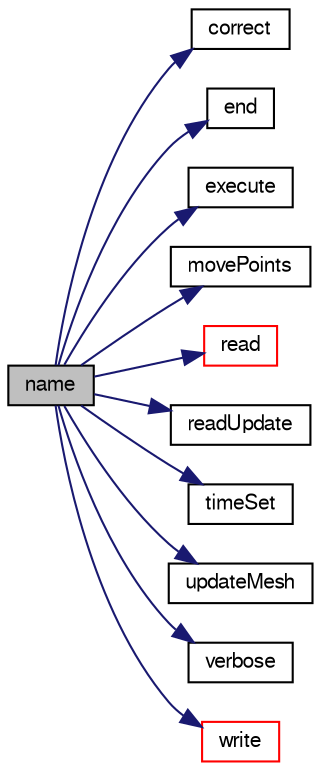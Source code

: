 digraph "name"
{
  bgcolor="transparent";
  edge [fontname="FreeSans",fontsize="10",labelfontname="FreeSans",labelfontsize="10"];
  node [fontname="FreeSans",fontsize="10",shape=record];
  rankdir="LR";
  Node7 [label="name",height=0.2,width=0.4,color="black", fillcolor="grey75", style="filled", fontcolor="black"];
  Node7 -> Node8 [color="midnightblue",fontsize="10",style="solid",fontname="FreeSans"];
  Node8 [label="correct",height=0.2,width=0.4,color="black",URL="$a29322.html#a3ae44b28050c3aa494c1d8e18cf618c1",tooltip="Correct for mesh changes. "];
  Node7 -> Node9 [color="midnightblue",fontsize="10",style="solid",fontname="FreeSans"];
  Node9 [label="end",height=0.2,width=0.4,color="black",URL="$a29322.html#aaf81d3fdaf258088d7692fa70cece087",tooltip="Execute at the final time-loop, currently does nothing. "];
  Node7 -> Node10 [color="midnightblue",fontsize="10",style="solid",fontname="FreeSans"];
  Node10 [label="execute",height=0.2,width=0.4,color="black",URL="$a29322.html#a61af3e60b94ae3e748f6fbac1e794af7",tooltip="Execute, currently does nothing. "];
  Node7 -> Node11 [color="midnightblue",fontsize="10",style="solid",fontname="FreeSans"];
  Node11 [label="movePoints",height=0.2,width=0.4,color="black",URL="$a29322.html#aa414dddde48d2a3eb6ac5df618faea9f",tooltip="Update for mesh point-motion. "];
  Node7 -> Node12 [color="midnightblue",fontsize="10",style="solid",fontname="FreeSans"];
  Node12 [label="read",height=0.2,width=0.4,color="red",URL="$a29322.html#aa9b8764750bd9ff67ca32b6551dc7847",tooltip="Read the sampledSets. "];
  Node7 -> Node315 [color="midnightblue",fontsize="10",style="solid",fontname="FreeSans"];
  Node315 [label="readUpdate",height=0.2,width=0.4,color="black",URL="$a29322.html#ac4993106bbfb0217722aa2be0a56080e",tooltip="Update for changes of mesh due to readUpdate. "];
  Node7 -> Node316 [color="midnightblue",fontsize="10",style="solid",fontname="FreeSans"];
  Node316 [label="timeSet",height=0.2,width=0.4,color="black",URL="$a29322.html#a9637c56f3ddc45f3ce62ec07dbe2228f",tooltip="Called when time was set at the end of the Time::operator++. "];
  Node7 -> Node317 [color="midnightblue",fontsize="10",style="solid",fontname="FreeSans"];
  Node317 [label="updateMesh",height=0.2,width=0.4,color="black",URL="$a29322.html#ad57565956fd4064299f4bd3c4eebb1d4",tooltip="Update for changes of mesh. "];
  Node7 -> Node318 [color="midnightblue",fontsize="10",style="solid",fontname="FreeSans"];
  Node318 [label="verbose",height=0.2,width=0.4,color="black",URL="$a29322.html#aa4b38a89b75ea08d0e20d27c7c90afbc",tooltip="set verbosity level "];
  Node7 -> Node319 [color="midnightblue",fontsize="10",style="solid",fontname="FreeSans"];
  Node319 [label="write",height=0.2,width=0.4,color="red",URL="$a29322.html#aac759501cf6c7895a70eecbef0226ae1",tooltip="Sample and write. "];
}
